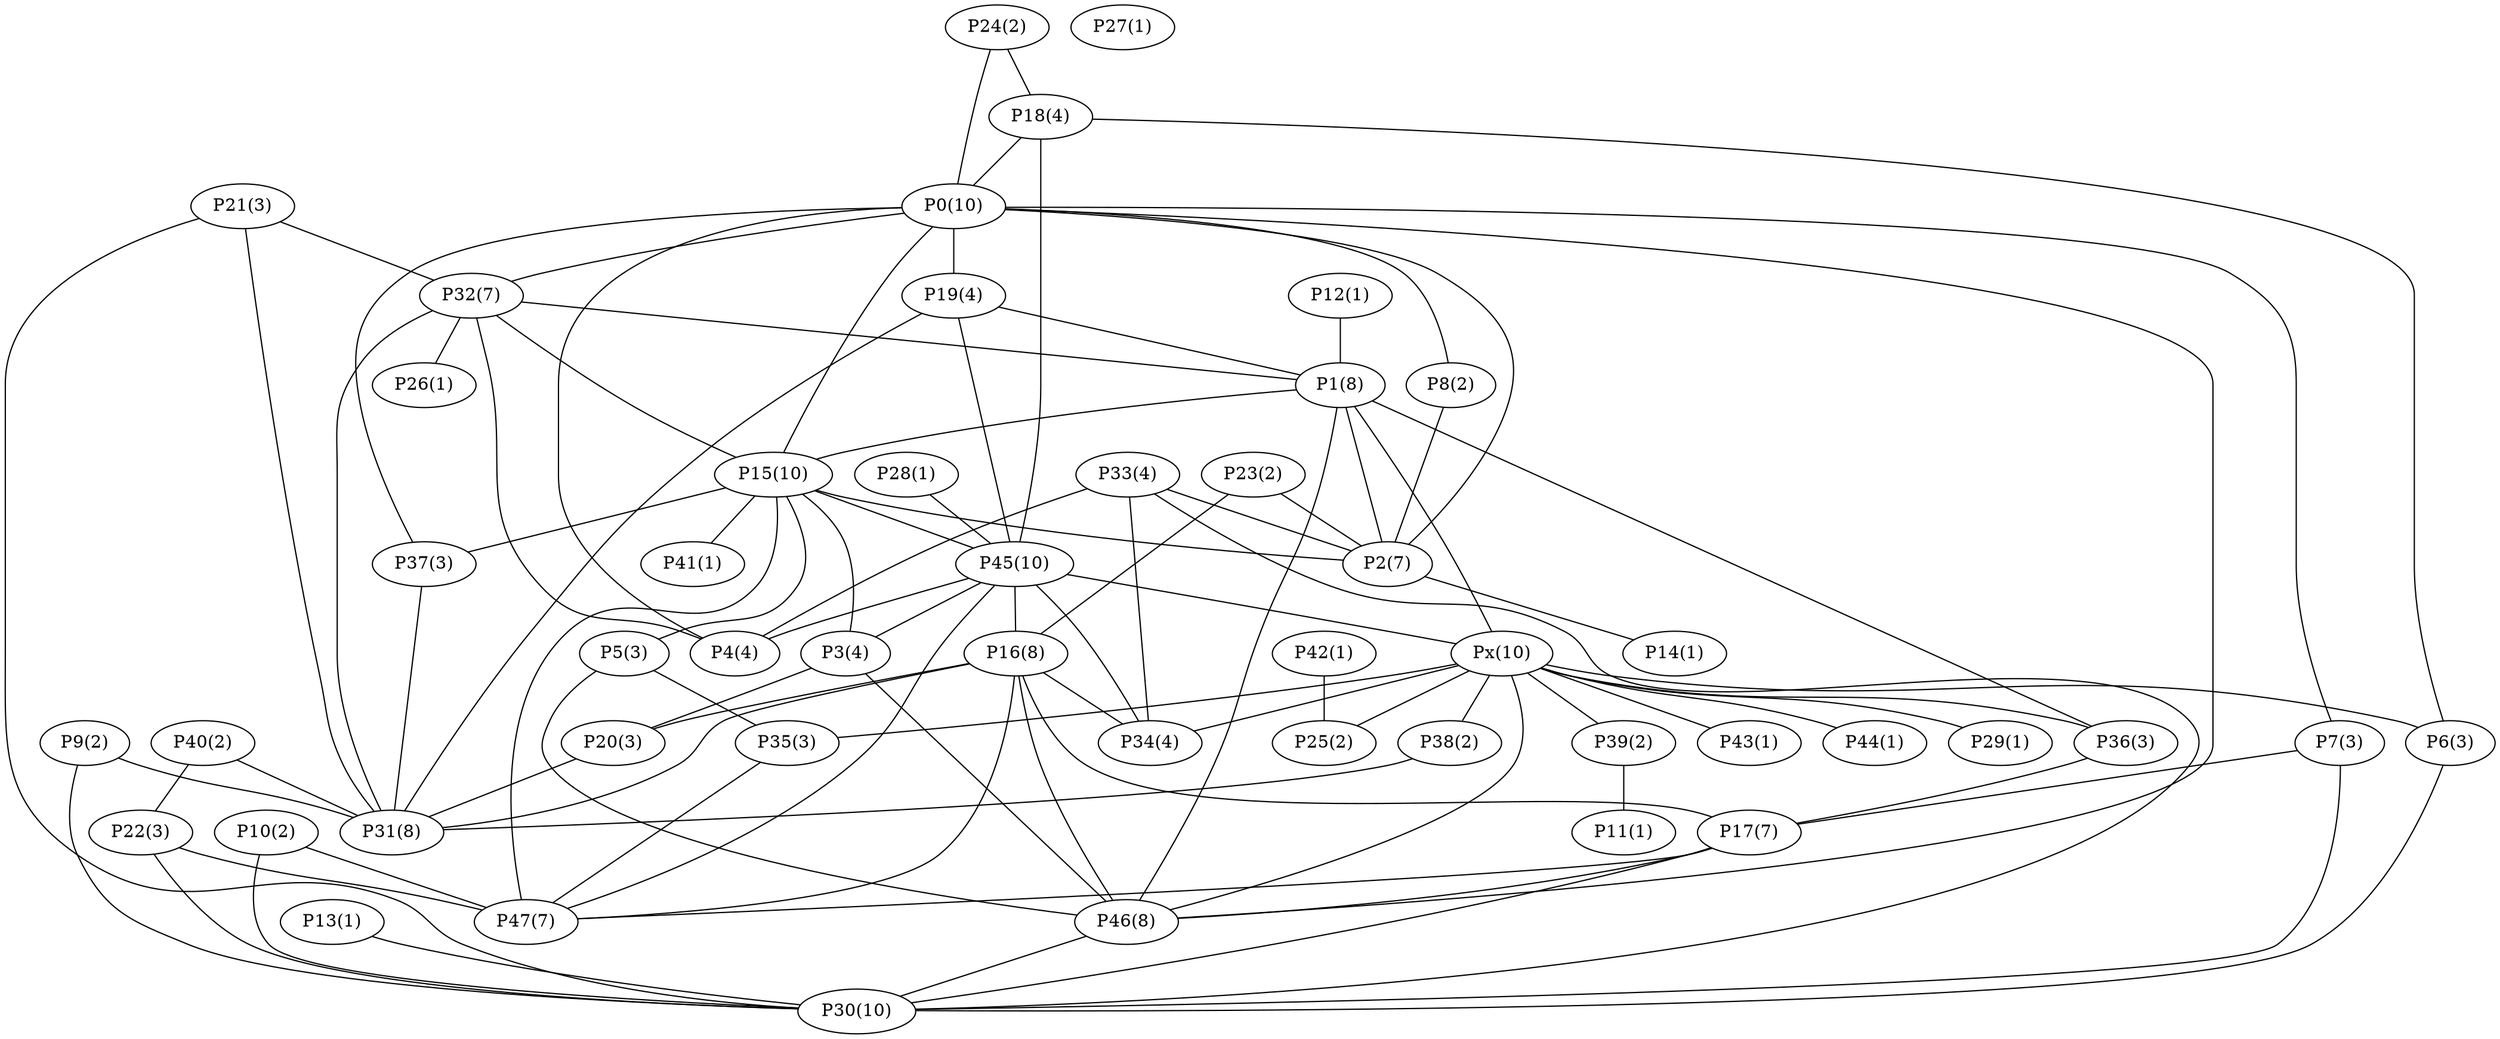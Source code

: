 graph network {
	"Px(10)";
	"P36(3)";
	"P6(3)";
	"P25(2)";
	"P43(1)";
	"P44(1)";
	"P38(2)";
	"P39(2)";
	"P34(4)";
	"P35(3)";
	"P29(1)";
	"P12(1)";
	"P1(8)";
	"P24(2)";
	"P0(10)";
	"P18(4)";
	"P42(1)";
	"P45(10)";
	"P27(1)";
	"P28(1)";
	"P21(3)";
	"P31(8)";
	"P30(10)";
	"P32(7)";
	"P37(3)";
	"P19(4)";
	"P7(3)";
	"P2(7)";
	"P8(2)";
	"P4(4)";
	"P46(8)";
	"P9(2)";
	"P11(1)";
	"P26(1)";
	"P15(10)";
	"P40(2)";
	"P22(3)";
	"P47(7)";
	"P10(2)";
	"P41(1)";
	"P3(4)";
	"P5(3)";
	"P23(2)";
	"P16(8)";
	"P33(4)";
	"P17(7)";
	"P20(3)";
	"P13(1)";
	"P14(1)";
	"Px(10)" -- "P36(3)";
	"Px(10)" -- "P6(3)";
	"Px(10)" -- "P25(2)";
	"Px(10)" -- "P43(1)";
	"Px(10)" -- "P44(1)";
	"Px(10)" -- "P38(2)";
	"Px(10)" -- "P39(2)";
	"Px(10)" -- "P34(4)";
	"Px(10)" -- "P35(3)";
	"Px(10)" -- "P29(1)";
	"P12(1)" -- "P1(8)";
	"P24(2)" -- "P0(10)";
	"P24(2)" -- "P18(4)";
	"P42(1)" -- "P25(2)";
	"P18(4)" -- "P0(10)";
	"P18(4)" -- "P6(3)";
	"P18(4)" -- "P45(10)";
	"P28(1)" -- "P45(10)";
	"P21(3)" -- "P31(8)";
	"P21(3)" -- "P30(10)";
	"P21(3)" -- "P32(7)";
	"P6(3)" -- "P30(10)";
	"P0(10)" -- "P37(3)";
	"P0(10)" -- "P19(4)";
	"P0(10)" -- "P7(3)";
	"P0(10)" -- "P2(7)";
	"P0(10)" -- "P8(2)";
	"P0(10)" -- "P32(7)";
	"P0(10)" -- "P4(4)";
	"P0(10)" -- "P46(8)";
	"P19(4)" -- "P31(8)";
	"P19(4)" -- "P1(8)";
	"P19(4)" -- "P45(10)";
	"P9(2)" -- "P31(8)";
	"P9(2)" -- "P30(10)";
	"P39(2)" -- "P11(1)";
	"P32(7)" -- "P4(4)";
	"P32(7)" -- "P31(8)";
	"P32(7)" -- "P1(8)";
	"P32(7)" -- "P26(1)";
	"P32(7)" -- "P15(10)";
	"P40(2)" -- "P31(8)";
	"P40(2)" -- "P22(3)";
	"P22(3)" -- "P30(10)";
	"P22(3)" -- "P47(7)";
	"P1(8)" -- "P36(3)";
	"P1(8)" -- "Px(10)";
	"P1(8)" -- "P2(7)";
	"P1(8)" -- "P15(10)";
	"P1(8)" -- "P46(8)";
	"P10(2)" -- "P30(10)";
	"P10(2)" -- "P47(7)";
	"P15(10)" -- "P0(10)";
	"P15(10)" -- "P47(7)";
	"P15(10)" -- "P45(10)";
	"P15(10)" -- "P2(7)";
	"P15(10)" -- "P37(3)";
	"P15(10)" -- "P41(1)";
	"P15(10)" -- "P3(4)";
	"P15(10)" -- "P5(3)";
	"P23(2)" -- "P16(8)";
	"P23(2)" -- "P2(7)";
	"P45(10)" -- "Px(10)";
	"P45(10)" -- "P4(4)";
	"P45(10)" -- "P3(4)";
	"P45(10)" -- "P34(4)";
	"P45(10)" -- "P16(8)";
	"P45(10)" -- "P47(7)";
	"P37(3)" -- "P31(8)";
	"P33(4)" -- "P30(10)";
	"P33(4)" -- "P34(4)";
	"P33(4)" -- "P2(7)";
	"P33(4)" -- "P4(4)";
	"P7(3)" -- "P30(10)";
	"P7(3)" -- "P17(7)";
	"P3(4)" -- "P20(3)";
	"P3(4)" -- "P46(8)";
	"P36(3)" -- "P17(7)";
	"P16(8)" -- "P31(8)";
	"P16(8)" -- "P20(3)";
	"P16(8)" -- "P47(7)";
	"P16(8)" -- "P17(7)";
	"P16(8)" -- "P34(4)";
	"P16(8)" -- "P46(8)";
	"P20(3)" -- "P31(8)";
	"P38(2)" -- "P31(8)";
	"P5(3)" -- "P35(3)";
	"P5(3)" -- "P46(8)";
	"P17(7)" -- "P30(10)";
	"P17(7)" -- "P46(8)";
	"P17(7)" -- "P47(7)";
	"P8(2)" -- "P2(7)";
	"P46(8)" -- "Px(10)";
	"P46(8)" -- "P30(10)";
	"P13(1)" -- "P30(10)";
	"P2(7)" -- "P14(1)";
	"P35(3)" -- "P47(7)";
}
